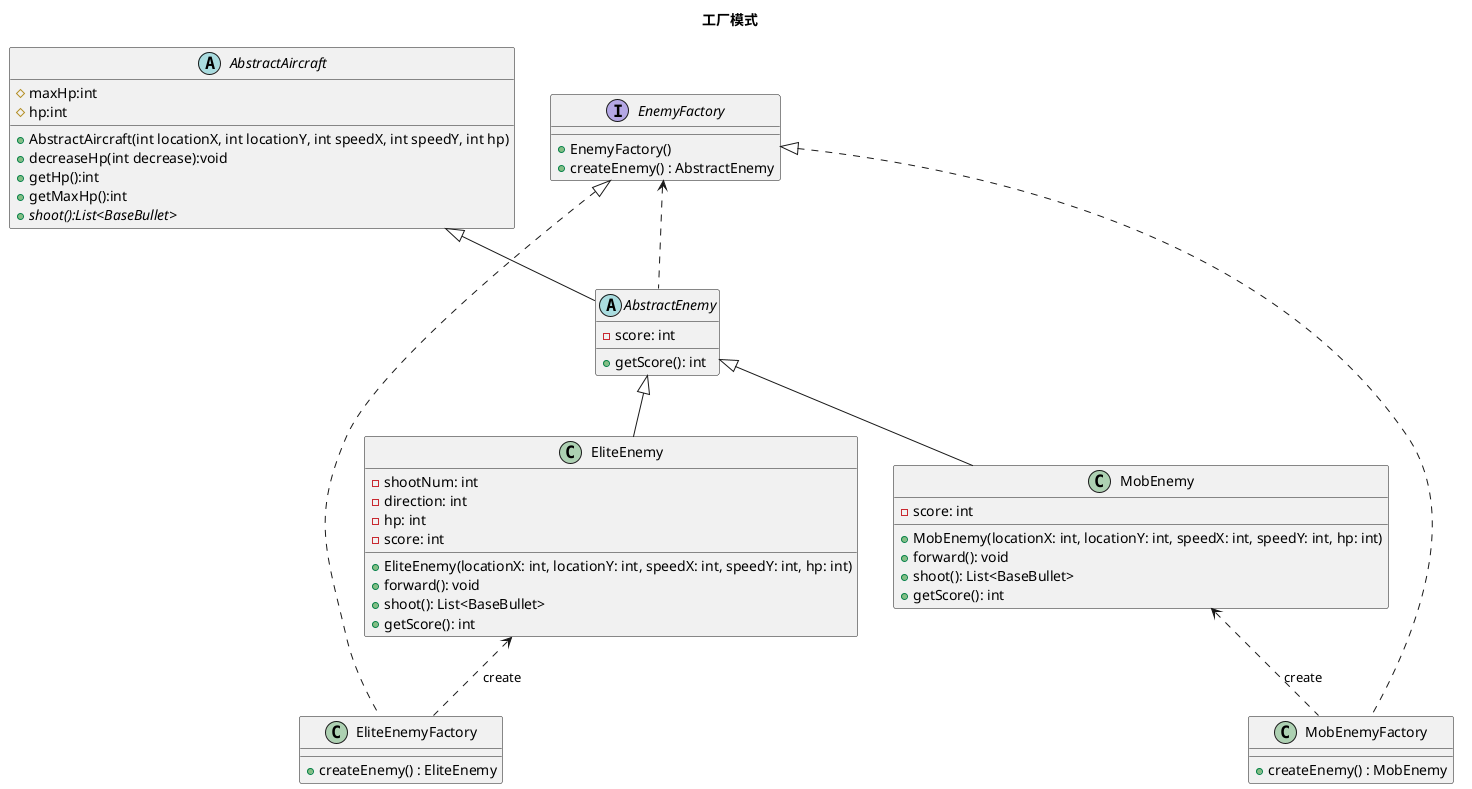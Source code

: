 @startuml
'https://plantuml.com/class-diagram
title 工厂模式
abstract class AbstractAircraft
{
	# maxHp:int
    # hp:int
    + AbstractAircraft(int locationX, int locationY, int speedX, int speedY, int hp)
    + decreaseHp(int decrease):void
    + getHp():int
    + getMaxHp():int
    + {abstract} shoot():List<BaseBullet>
 }

abstract class AbstractEnemy extends AbstractAircraft {
  - score: int

  + getScore(): int
}

class EliteEnemy extends AbstractEnemy {
  - shootNum: int
  - direction: int
  - hp: int
  - score: int
  + EliteEnemy(locationX: int, locationY: int, speedX: int, speedY: int, hp: int)
  + forward(): void
  + shoot(): List<BaseBullet>
  + getScore(): int
}
class MobEnemy extends AbstractEnemy {
  - score: int
  + MobEnemy(locationX: int, locationY: int, speedX: int, speedY: int, hp: int)
  + forward(): void
  + shoot(): List<BaseBullet>
  + getScore(): int
}
interface EnemyFactory {
    +EnemyFactory()
    +createEnemy() : AbstractEnemy
}
class EliteEnemyFactory implements EnemyFactory{
    +createEnemy() : EliteEnemy
}
class MobEnemyFactory implements EnemyFactory{
    +createEnemy() : MobEnemy
}
EnemyFactory <.. AbstractEnemy
EliteEnemy<.. EliteEnemyFactory:create
MobEnemy<.. MobEnemyFactory:create
@enduml